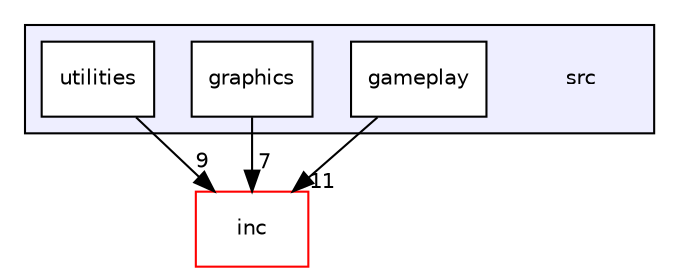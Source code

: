 digraph "src" {
  compound=true
  node [ fontsize="10", fontname="Helvetica"];
  edge [ labelfontsize="10", labelfontname="Helvetica"];
  subgraph clusterdir_68267d1309a1af8e8297ef4c3efbcdba {
    graph [ bgcolor="#eeeeff", pencolor="black", label="" URL="dir_68267d1309a1af8e8297ef4c3efbcdba.html"];
    dir_68267d1309a1af8e8297ef4c3efbcdba [shape=plaintext label="src"];
    dir_6425294c249cc3d9e7adb2f34254d0c5 [shape=box label="gameplay" color="black" fillcolor="white" style="filled" URL="dir_6425294c249cc3d9e7adb2f34254d0c5.html"];
    dir_560415a5d2bc4999842279f4fc1debef [shape=box label="graphics" color="black" fillcolor="white" style="filled" URL="dir_560415a5d2bc4999842279f4fc1debef.html"];
    dir_7b5d38f1875f1b693f62ca6a108a1129 [shape=box label="utilities" color="black" fillcolor="white" style="filled" URL="dir_7b5d38f1875f1b693f62ca6a108a1129.html"];
  }
  dir_bfccd401955b95cf8c75461437045ac0 [shape=box label="inc" fillcolor="white" style="filled" color="red" URL="dir_bfccd401955b95cf8c75461437045ac0.html"];
  dir_560415a5d2bc4999842279f4fc1debef->dir_bfccd401955b95cf8c75461437045ac0 [headlabel="7", labeldistance=1.5 headhref="dir_000006_000000.html"];
  dir_7b5d38f1875f1b693f62ca6a108a1129->dir_bfccd401955b95cf8c75461437045ac0 [headlabel="9", labeldistance=1.5 headhref="dir_000007_000000.html"];
  dir_6425294c249cc3d9e7adb2f34254d0c5->dir_bfccd401955b95cf8c75461437045ac0 [headlabel="11", labeldistance=1.5 headhref="dir_000005_000000.html"];
}
